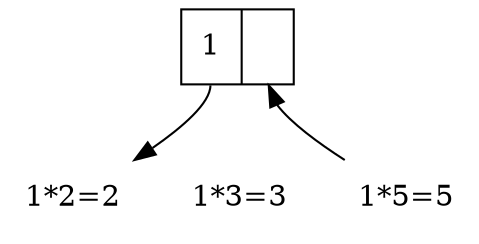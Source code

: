 digraph G{
	margin="0"
	node[shape=record]
	n[label="<head> 1|<tail>"];
	x1[label="1*2=2", shape=none];
	x2[label="1*3=3", shape=none];
	x3[label="1*5=5", shape=none];
	n:head->x1;
	x1->x2->x3[style=invis];
	x3->n:tail;
	{rank = same; x1; x2; x3}
}
